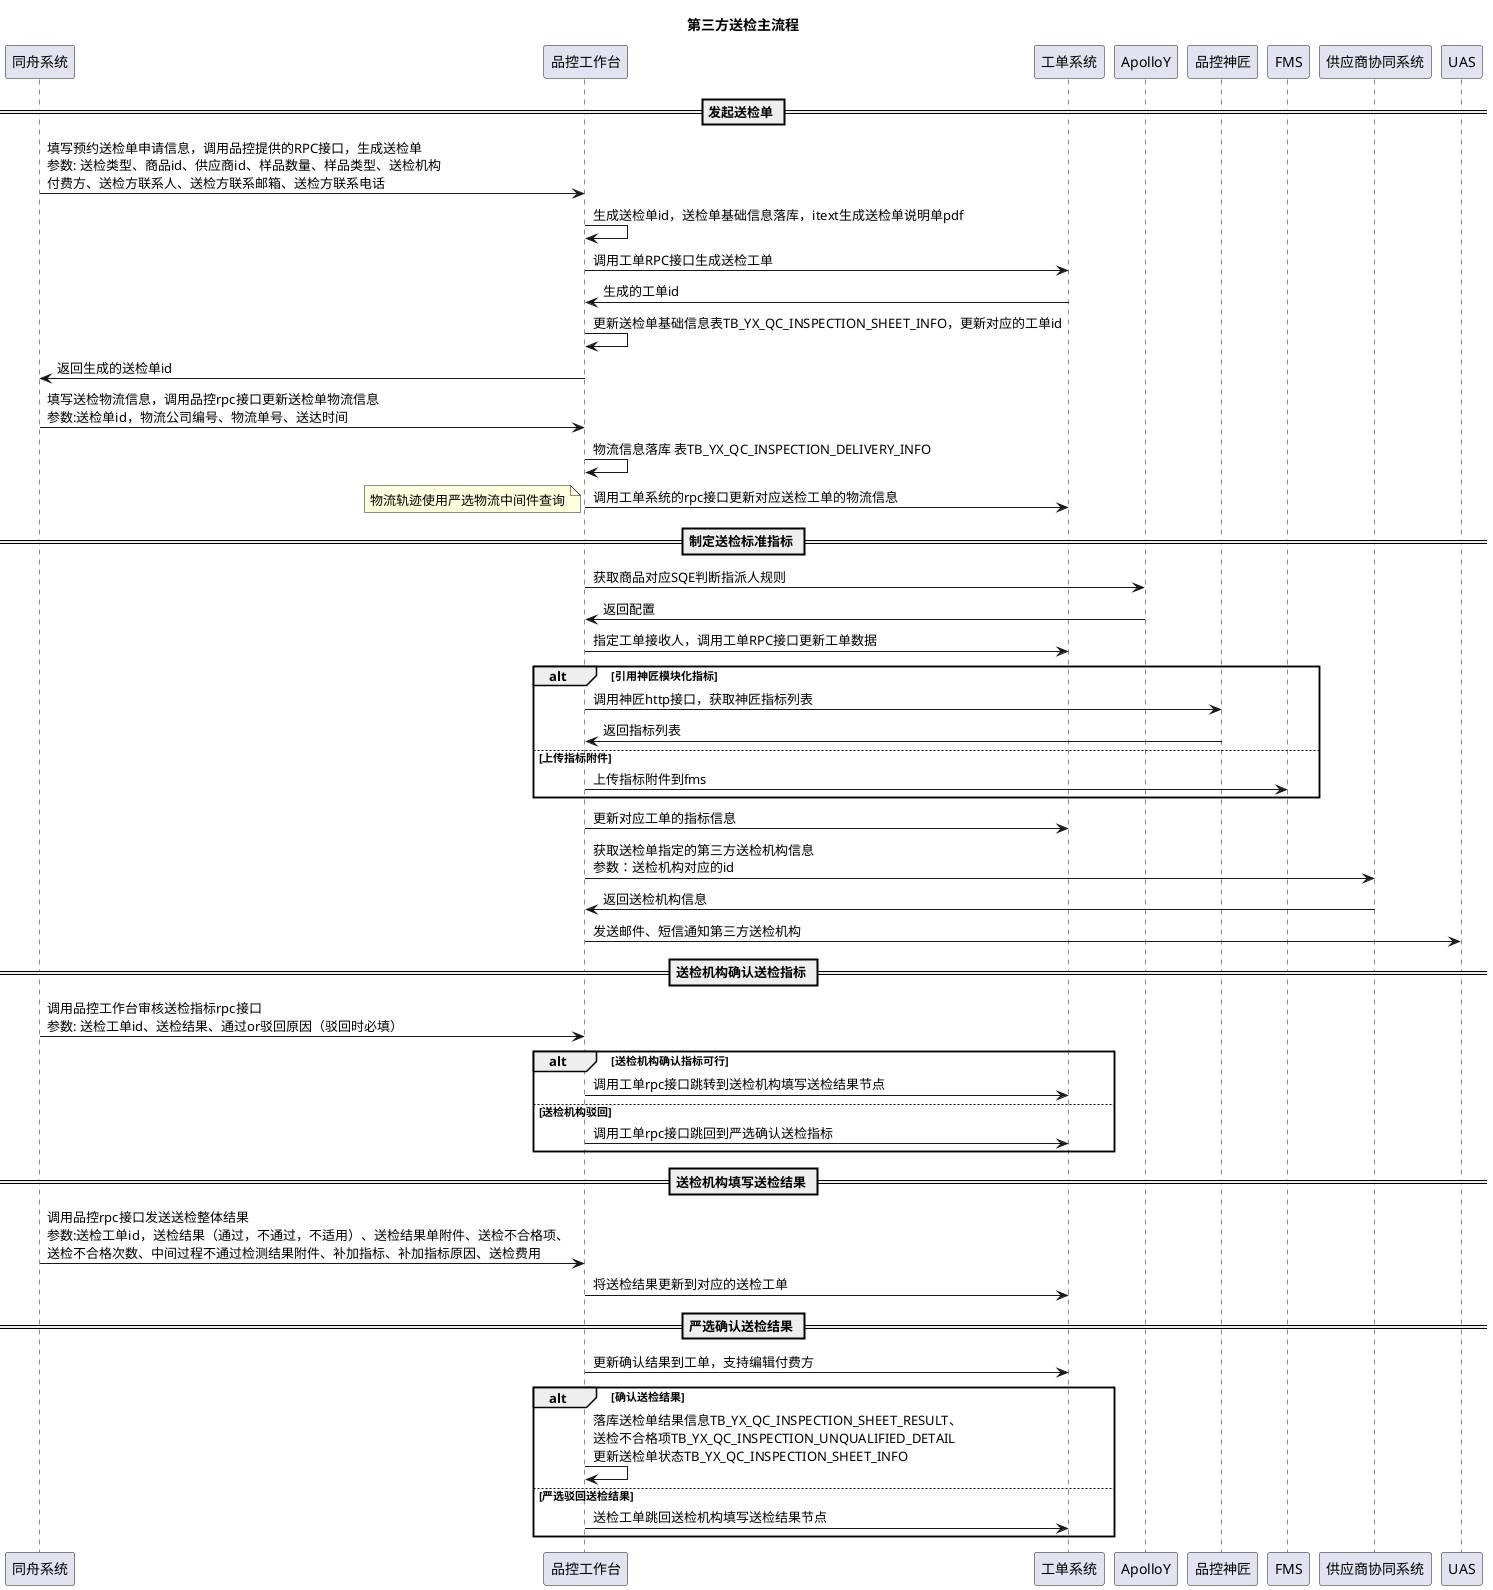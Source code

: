 @startuml
title 第三方送检主流程
== 发起送检单 ==
同舟系统 -> 品控工作台: 填写预约送检单申请信息，调用品控提供的RPC接口，生成送检单\n参数: 送检类型、商品id、供应商id、样品数量、样品类型、送检机构\n付费方、送检方联系人、送检方联系邮箱、送检方联系电话

品控工作台-> 品控工作台: 生成送检单id，送检单基础信息落库，itext生成送检单说明单pdf
品控工作台-> 工单系统: 调用工单RPC接口生成送检工单
工单系统-> 品控工作台: 生成的工单id
品控工作台->品控工作台: 更新送检单基础信息表TB_YX_QC_INSPECTION_SHEET_INFO，更新对应的工单id
品控工作台 -> 同舟系统: 返回生成的送检单id

同舟系统->品控工作台:填写送检物流信息，调用品控rpc接口更新送检单物流信息\n参数:送检单id，物流公司编号、物流单号、送达时间
品控工作台->品控工作台:物流信息落库 表TB_YX_QC_INSPECTION_DELIVERY_INFO
品控工作台->工单系统:调用工单系统的rpc接口更新对应送检工单的物流信息
note left:物流轨迹使用严选物流中间件查询



== 制定送检标准指标 ==
品控工作台 -> ApolloY: 获取商品对应SQE判断指派人规则
ApolloY -> 品控工作台: 返回配置
品控工作台->工单系统: 指定工单接收人，调用工单RPC接口更新工单数据
alt 引用神匠模块化指标
    品控工作台->品控神匠: 调用神匠http接口，获取神匠指标列表
品控神匠->品控工作台:返回指标列表
else 上传指标附件
    品控工作台-> FMS: 上传指标附件到fms
end

品控工作台-> 工单系统: 更新对应工单的指标信息

品控工作台->供应商协同系统:获取送检单指定的第三方送检机构信息\n参数：送检机构对应的id
供应商协同系统-> 品控工作台: 返回送检机构信息
品控工作台->UAS: 发送邮件、短信通知第三方送检机构
 
== 送检机构确认送检指标 ==
    同舟系统->品控工作台: 调用品控工作台审核送检指标rpc接口\n参数: 送检工单id、送检结果、通过or驳回原因（驳回时必填）
    alt 送检机构确认指标可行
        品控工作台->工单系统:调用工单rpc接口跳转到送检机构填写送检结果节点
    else 送检机构驳回
        品控工作台-> 工单系统:调用工单rpc接口跳回到严选确认送检指标
    end

== 送检机构填写送检结果 ==
同舟系统->品控工作台: 调用品控rpc接口发送送检整体结果\n参数:送检工单id，送检结果（通过，不通过，不适用）、送检结果单附件、送检不合格项、\n送检不合格次数、中间过程不通过检测结果附件、补加指标、补加指标原因、送检费用
品控工作台->工单系统: 将送检结果更新到对应的送检工单

== 严选确认送检结果 ==
品控工作台->工单系统: 更新确认结果到工单，支持编辑付费方
alt 确认送检结果
    品控工作台->品控工作台: 落库送检单结果信息TB_YX_QC_INSPECTION_SHEET_RESULT、\n送检不合格项TB_YX_QC_INSPECTION_UNQUALIFIED_DETAIL\n更新送检单状态TB_YX_QC_INSPECTION_SHEET_INFO

else 严选驳回送检结果
    品控工作台->工单系统: 送检工单跳回送检机构填写送检结果节点

end


@enduml
